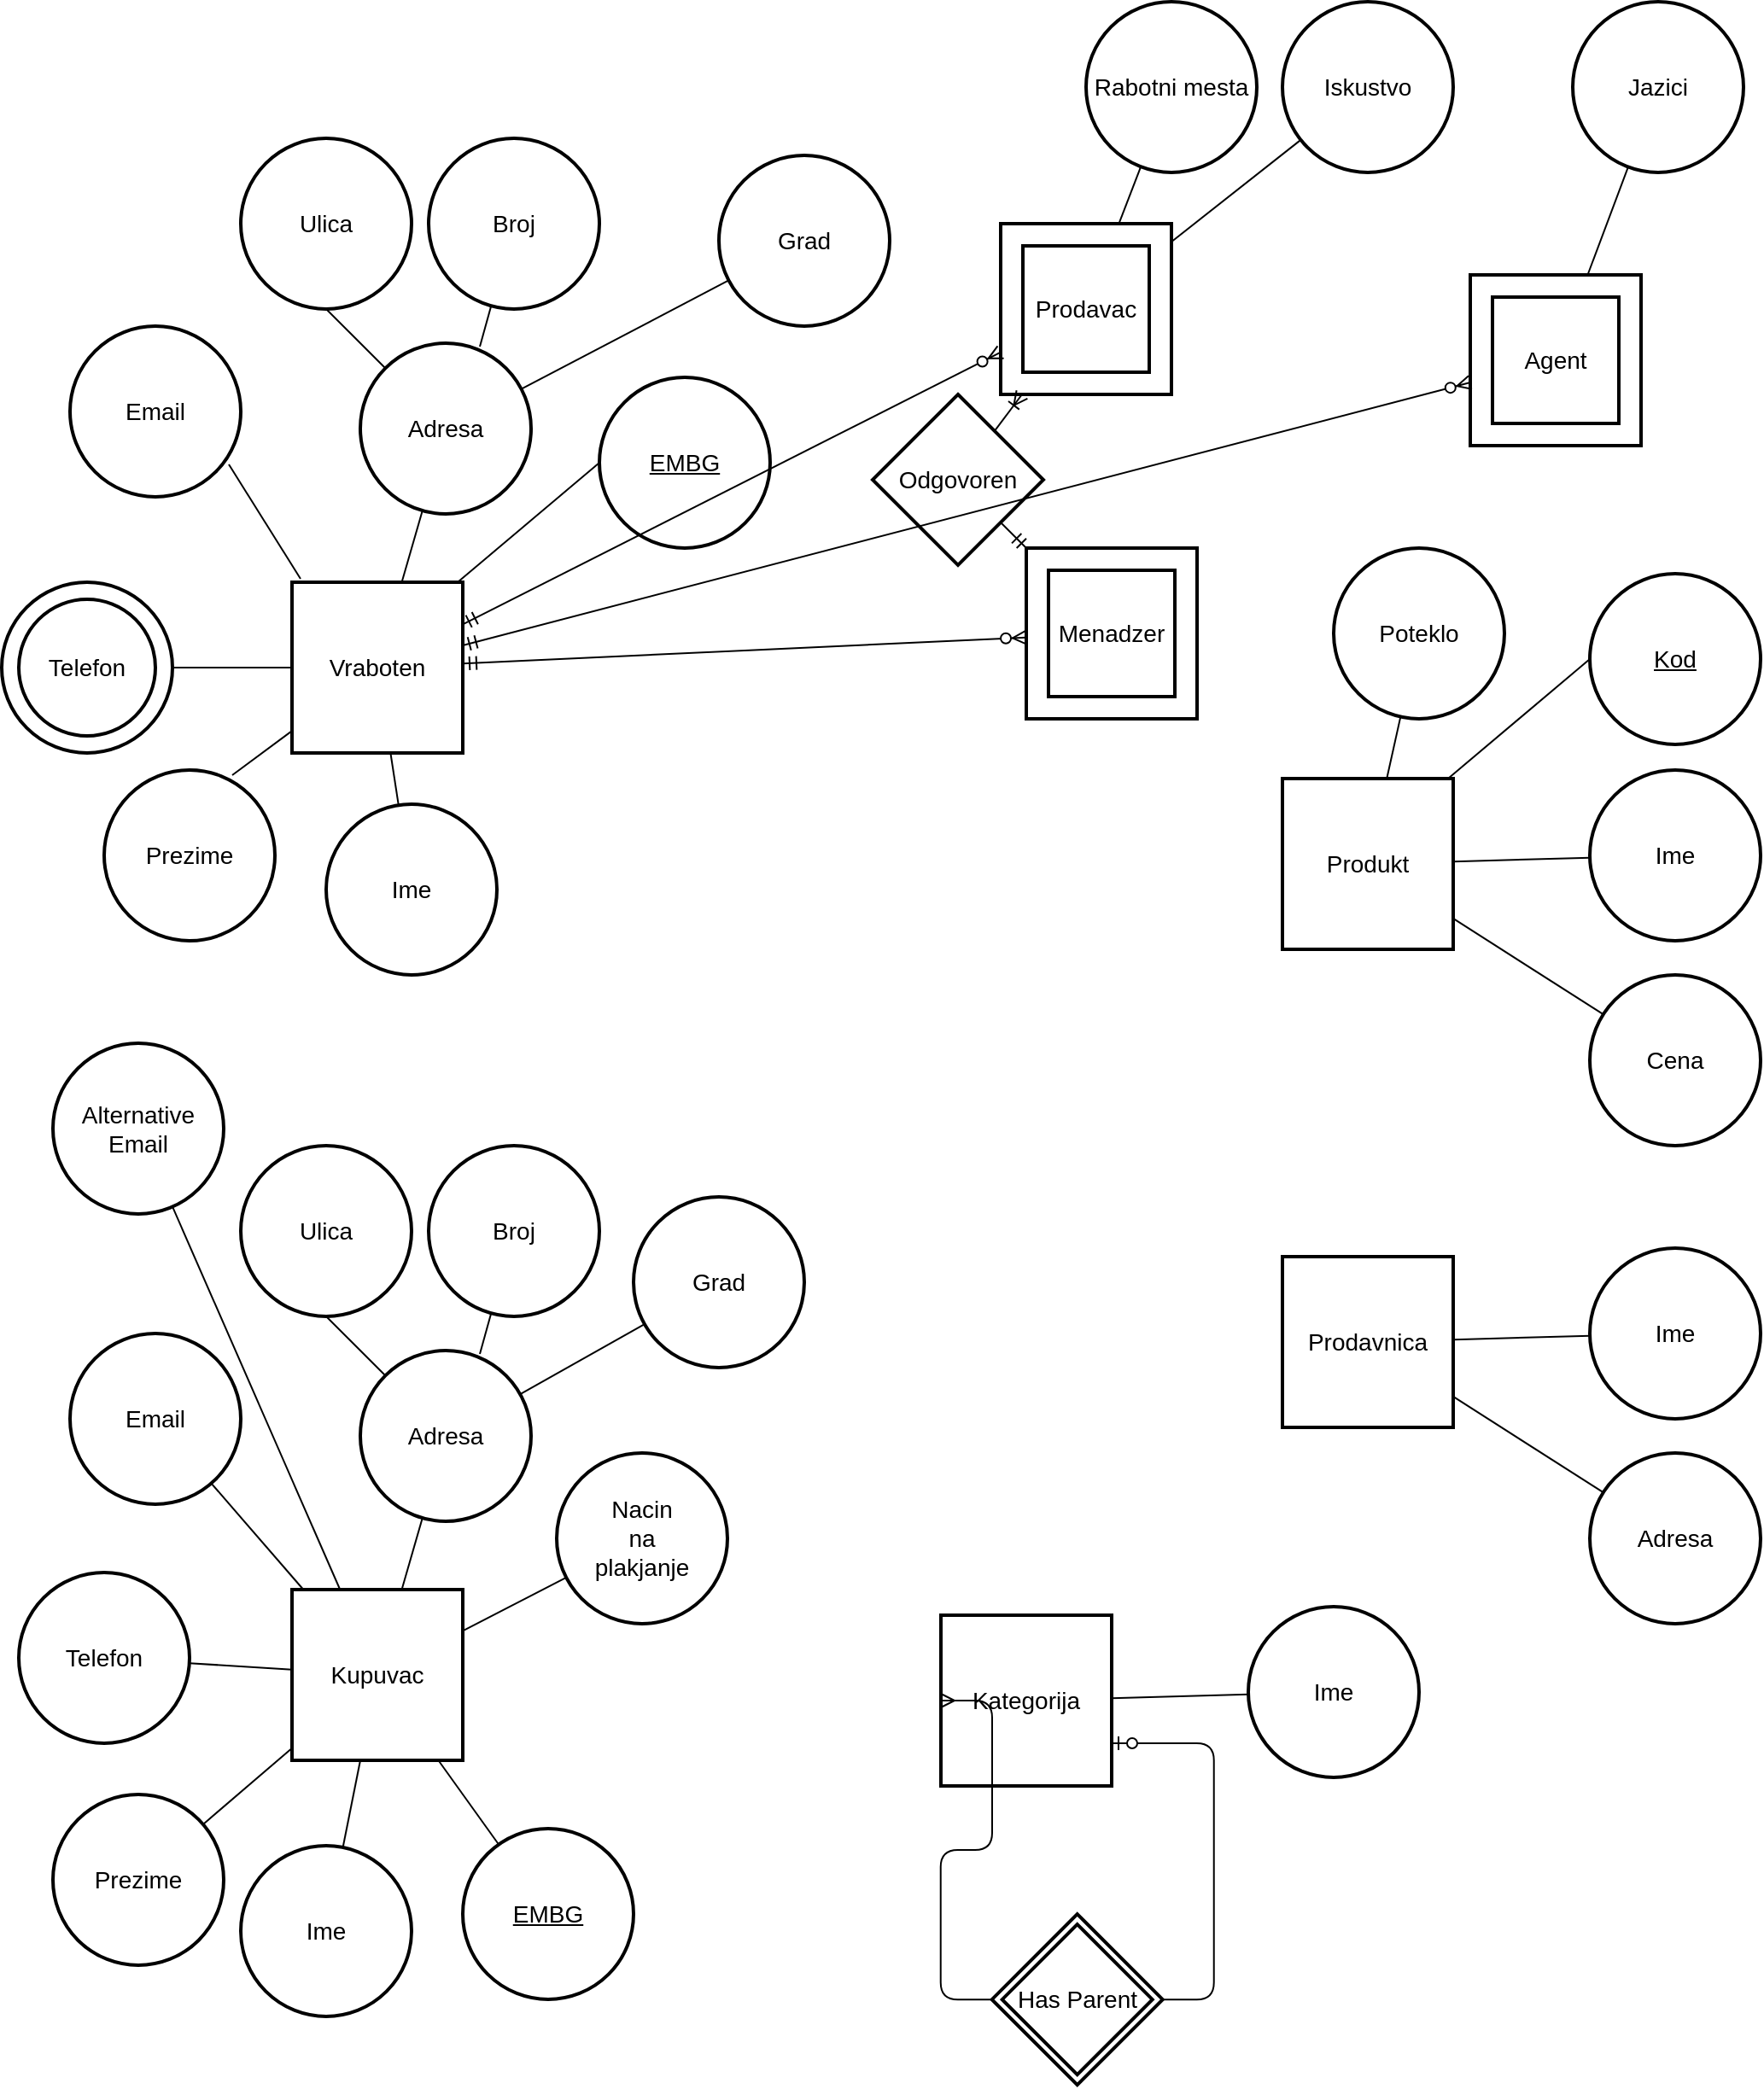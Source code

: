 <mxfile version="12.2.0" type="github" pages="1">
  <diagram id="0FhvJ4OS0k5Z7UG15rpF" name="Page-1">
    <mxGraphModel dx="2059" dy="1764" grid="1" gridSize="10" guides="1" tooltips="1" connect="1" arrows="1" fold="1" page="1" pageScale="1" pageWidth="850" pageHeight="1100" math="0" shadow="0">
      <root>
        <mxCell id="0"/>
        <mxCell id="1" parent="0"/>
        <mxCell id="MRnNkrN-hJjxFnHQ5Um4-1" value="&lt;div&gt;Vraboten&lt;/div&gt;" style="strokeWidth=2;whiteSpace=wrap;html=1;align=center;fontSize=14;" vertex="1" parent="1">
          <mxGeometry x="170" y="260" width="100" height="100" as="geometry"/>
        </mxCell>
        <mxCell id="MRnNkrN-hJjxFnHQ5Um4-2" value="&lt;div&gt;Ime&lt;/div&gt;" style="ellipse;shape=ellipse;margin=10;strokeWidth=2;fontSize=14;whiteSpace=wrap;html=1;align=center;gradientColor=#ffffff;" vertex="1" parent="1">
          <mxGeometry x="190" y="390" width="100" height="100" as="geometry"/>
        </mxCell>
        <mxCell id="MRnNkrN-hJjxFnHQ5Um4-5" value="&lt;div&gt;Prezime&lt;/div&gt;" style="ellipse;shape=ellipse;margin=10;strokeWidth=2;fontSize=14;whiteSpace=wrap;html=1;align=center;gradientColor=#ffffff;" vertex="1" parent="1">
          <mxGeometry x="60" y="370" width="100" height="100" as="geometry"/>
        </mxCell>
        <mxCell id="MRnNkrN-hJjxFnHQ5Um4-6" value="&lt;div&gt;&lt;u&gt;EMBG&lt;/u&gt;&lt;/div&gt;" style="ellipse;shape=ellipse;margin=10;strokeWidth=2;fontSize=14;whiteSpace=wrap;html=1;align=center;gradientColor=#ffffff;" vertex="1" parent="1">
          <mxGeometry x="350" y="140" width="100" height="100" as="geometry"/>
        </mxCell>
        <mxCell id="MRnNkrN-hJjxFnHQ5Um4-7" value="&lt;div&gt;Adresa&lt;/div&gt;" style="ellipse;shape=ellipse;margin=10;strokeWidth=2;fontSize=14;whiteSpace=wrap;html=1;align=center;gradientColor=#ffffff;" vertex="1" parent="1">
          <mxGeometry x="210" y="120" width="100" height="100" as="geometry"/>
        </mxCell>
        <mxCell id="MRnNkrN-hJjxFnHQ5Um4-8" value="&lt;div&gt;Ulica&lt;/div&gt;" style="ellipse;shape=ellipse;margin=10;strokeWidth=2;fontSize=14;whiteSpace=wrap;html=1;align=center;gradientColor=#ffffff;" vertex="1" parent="1">
          <mxGeometry x="140" width="100" height="100" as="geometry"/>
        </mxCell>
        <mxCell id="MRnNkrN-hJjxFnHQ5Um4-9" value="&lt;div&gt;Broj&lt;/div&gt;" style="ellipse;shape=ellipse;margin=10;strokeWidth=2;fontSize=14;whiteSpace=wrap;html=1;align=center;gradientColor=#ffffff;" vertex="1" parent="1">
          <mxGeometry x="250" width="100" height="100" as="geometry"/>
        </mxCell>
        <mxCell id="MRnNkrN-hJjxFnHQ5Um4-10" value="&lt;div&gt;Grad&lt;/div&gt;" style="ellipse;shape=ellipse;margin=10;strokeWidth=2;fontSize=14;whiteSpace=wrap;html=1;align=center;gradientColor=#ffffff;" vertex="1" parent="1">
          <mxGeometry x="420" y="10" width="100" height="100" as="geometry"/>
        </mxCell>
        <mxCell id="MRnNkrN-hJjxFnHQ5Um4-12" value="&lt;div&gt;Email&lt;/div&gt;" style="ellipse;shape=ellipse;margin=10;strokeWidth=2;fontSize=14;whiteSpace=wrap;html=1;align=center;gradientColor=#ffffff;" vertex="1" parent="1">
          <mxGeometry x="40" y="110" width="100" height="100" as="geometry"/>
        </mxCell>
        <mxCell id="MRnNkrN-hJjxFnHQ5Um4-13" value="Telefon" style="ellipse;shape=doubleEllipse;margin=10;strokeWidth=2;fontSize=14;whiteSpace=wrap;html=1;align=center;gradientColor=#ffffff;" vertex="1" parent="1">
          <mxGeometry y="260" width="100" height="100" as="geometry"/>
        </mxCell>
        <mxCell id="MRnNkrN-hJjxFnHQ5Um4-15" value="" style="fontSize=12;html=1;endArrow=none;endFill=0;" edge="1" parent="1" source="MRnNkrN-hJjxFnHQ5Um4-7" target="MRnNkrN-hJjxFnHQ5Um4-10">
          <mxGeometry width="100" height="100" relative="1" as="geometry">
            <mxPoint x="-430" y="730" as="sourcePoint"/>
            <mxPoint x="-330" y="630" as="targetPoint"/>
          </mxGeometry>
        </mxCell>
        <mxCell id="MRnNkrN-hJjxFnHQ5Um4-17" value="" style="fontSize=12;html=1;endArrow=none;endFill=0;exitX=0.7;exitY=0.02;exitDx=0;exitDy=0;exitPerimeter=0;" edge="1" parent="1" source="MRnNkrN-hJjxFnHQ5Um4-7" target="MRnNkrN-hJjxFnHQ5Um4-9">
          <mxGeometry width="100" height="100" relative="1" as="geometry">
            <mxPoint x="248" y="150" as="sourcePoint"/>
            <mxPoint x="370" y="90" as="targetPoint"/>
          </mxGeometry>
        </mxCell>
        <mxCell id="MRnNkrN-hJjxFnHQ5Um4-18" value="" style="fontSize=12;html=1;endArrow=none;endFill=0;entryX=0.5;entryY=1;entryDx=0;entryDy=0;" edge="1" parent="1" source="MRnNkrN-hJjxFnHQ5Um4-7" target="MRnNkrN-hJjxFnHQ5Um4-8">
          <mxGeometry width="100" height="100" relative="1" as="geometry">
            <mxPoint x="190" y="140" as="sourcePoint"/>
            <mxPoint x="380" y="100" as="targetPoint"/>
          </mxGeometry>
        </mxCell>
        <mxCell id="MRnNkrN-hJjxFnHQ5Um4-20" value="" style="fontSize=12;html=1;endArrow=none;endFill=0;entryX=0.93;entryY=0.81;entryDx=0;entryDy=0;entryPerimeter=0;exitX=0.05;exitY=-0.02;exitDx=0;exitDy=0;exitPerimeter=0;" edge="1" parent="1" source="MRnNkrN-hJjxFnHQ5Um4-1" target="MRnNkrN-hJjxFnHQ5Um4-12">
          <mxGeometry width="100" height="100" relative="1" as="geometry">
            <mxPoint x="234.645" y="144.645" as="sourcePoint"/>
            <mxPoint x="200" y="110" as="targetPoint"/>
          </mxGeometry>
        </mxCell>
        <mxCell id="MRnNkrN-hJjxFnHQ5Um4-21" value="" style="fontSize=12;html=1;endArrow=none;endFill=0;" edge="1" parent="1" source="MRnNkrN-hJjxFnHQ5Um4-7" target="MRnNkrN-hJjxFnHQ5Um4-1">
          <mxGeometry width="100" height="100" relative="1" as="geometry">
            <mxPoint x="244.645" y="154.645" as="sourcePoint"/>
            <mxPoint x="252" y="250" as="targetPoint"/>
          </mxGeometry>
        </mxCell>
        <mxCell id="MRnNkrN-hJjxFnHQ5Um4-22" value="" style="fontSize=12;html=1;endArrow=none;endFill=0;entryX=0.97;entryY=0;entryDx=0;entryDy=0;exitX=0;exitY=0.5;exitDx=0;exitDy=0;entryPerimeter=0;" edge="1" parent="1" source="MRnNkrN-hJjxFnHQ5Um4-6" target="MRnNkrN-hJjxFnHQ5Um4-1">
          <mxGeometry width="100" height="100" relative="1" as="geometry">
            <mxPoint x="254.645" y="164.645" as="sourcePoint"/>
            <mxPoint x="220" y="130" as="targetPoint"/>
          </mxGeometry>
        </mxCell>
        <mxCell id="MRnNkrN-hJjxFnHQ5Um4-23" value="" style="fontSize=12;html=1;endArrow=none;endFill=0;entryX=0.75;entryY=0.03;entryDx=0;entryDy=0;entryPerimeter=0;" edge="1" parent="1" source="MRnNkrN-hJjxFnHQ5Um4-1" target="MRnNkrN-hJjxFnHQ5Um4-5">
          <mxGeometry width="100" height="100" relative="1" as="geometry">
            <mxPoint x="264.645" y="174.645" as="sourcePoint"/>
            <mxPoint x="230" y="140" as="targetPoint"/>
          </mxGeometry>
        </mxCell>
        <mxCell id="MRnNkrN-hJjxFnHQ5Um4-24" value="" style="fontSize=12;html=1;endArrow=none;endFill=0;" edge="1" parent="1" source="MRnNkrN-hJjxFnHQ5Um4-1" target="MRnNkrN-hJjxFnHQ5Um4-13">
          <mxGeometry width="100" height="100" relative="1" as="geometry">
            <mxPoint x="274.645" y="184.645" as="sourcePoint"/>
            <mxPoint x="240" y="150" as="targetPoint"/>
          </mxGeometry>
        </mxCell>
        <mxCell id="MRnNkrN-hJjxFnHQ5Um4-25" value="" style="fontSize=12;html=1;endArrow=none;endFill=0;" edge="1" parent="1" source="MRnNkrN-hJjxFnHQ5Um4-1" target="MRnNkrN-hJjxFnHQ5Um4-2">
          <mxGeometry width="100" height="100" relative="1" as="geometry">
            <mxPoint x="284.645" y="194.645" as="sourcePoint"/>
            <mxPoint x="250" y="160" as="targetPoint"/>
          </mxGeometry>
        </mxCell>
        <mxCell id="MRnNkrN-hJjxFnHQ5Um4-26" value="&lt;div&gt;Produkt&lt;/div&gt;" style="strokeWidth=2;whiteSpace=wrap;html=1;align=center;fontSize=14;" vertex="1" parent="1">
          <mxGeometry x="750" y="375" width="100" height="100" as="geometry"/>
        </mxCell>
        <mxCell id="MRnNkrN-hJjxFnHQ5Um4-27" value="&lt;div&gt;Ime&lt;/div&gt;" style="ellipse;shape=ellipse;margin=10;strokeWidth=2;fontSize=14;whiteSpace=wrap;html=1;align=center;gradientColor=#ffffff;" vertex="1" parent="1">
          <mxGeometry x="930" y="370" width="100" height="100" as="geometry"/>
        </mxCell>
        <mxCell id="MRnNkrN-hJjxFnHQ5Um4-28" value="&lt;div&gt;Cena&lt;/div&gt;" style="ellipse;shape=ellipse;margin=10;strokeWidth=2;fontSize=14;whiteSpace=wrap;html=1;align=center;gradientColor=#ffffff;" vertex="1" parent="1">
          <mxGeometry x="930" y="490" width="100" height="100" as="geometry"/>
        </mxCell>
        <mxCell id="MRnNkrN-hJjxFnHQ5Um4-29" value="&lt;div&gt;&lt;u&gt;Kod&lt;/u&gt;&lt;/div&gt;" style="ellipse;shape=ellipse;margin=10;strokeWidth=2;fontSize=14;whiteSpace=wrap;html=1;align=center;gradientColor=#ffffff;" vertex="1" parent="1">
          <mxGeometry x="930" y="255" width="100" height="100" as="geometry"/>
        </mxCell>
        <mxCell id="MRnNkrN-hJjxFnHQ5Um4-34" value="Poteklo" style="ellipse;shape=ellipse;margin=10;strokeWidth=2;fontSize=14;whiteSpace=wrap;html=1;align=center;gradientColor=#ffffff;" vertex="1" parent="1">
          <mxGeometry x="780" y="240" width="100" height="100" as="geometry"/>
        </mxCell>
        <mxCell id="MRnNkrN-hJjxFnHQ5Um4-39" value="" style="fontSize=12;html=1;endArrow=none;endFill=0;" edge="1" parent="1" source="MRnNkrN-hJjxFnHQ5Um4-26" target="MRnNkrN-hJjxFnHQ5Um4-34">
          <mxGeometry width="100" height="100" relative="1" as="geometry">
            <mxPoint x="814.645" y="259.645" as="sourcePoint"/>
            <mxPoint x="780" y="225" as="targetPoint"/>
          </mxGeometry>
        </mxCell>
        <mxCell id="MRnNkrN-hJjxFnHQ5Um4-41" value="" style="fontSize=12;html=1;endArrow=none;endFill=0;entryX=0.97;entryY=0;entryDx=0;entryDy=0;exitX=0;exitY=0.5;exitDx=0;exitDy=0;entryPerimeter=0;" edge="1" parent="1" source="MRnNkrN-hJjxFnHQ5Um4-29" target="MRnNkrN-hJjxFnHQ5Um4-26">
          <mxGeometry width="100" height="100" relative="1" as="geometry">
            <mxPoint x="834.645" y="279.645" as="sourcePoint"/>
            <mxPoint x="800" y="245" as="targetPoint"/>
          </mxGeometry>
        </mxCell>
        <mxCell id="MRnNkrN-hJjxFnHQ5Um4-42" value="" style="fontSize=12;html=1;endArrow=none;endFill=0;" edge="1" parent="1" source="MRnNkrN-hJjxFnHQ5Um4-26" target="MRnNkrN-hJjxFnHQ5Um4-28">
          <mxGeometry width="100" height="100" relative="1" as="geometry">
            <mxPoint x="844.645" y="289.645" as="sourcePoint"/>
            <mxPoint x="810" y="255" as="targetPoint"/>
          </mxGeometry>
        </mxCell>
        <mxCell id="MRnNkrN-hJjxFnHQ5Um4-44" value="" style="fontSize=12;html=1;endArrow=none;endFill=0;" edge="1" parent="1" source="MRnNkrN-hJjxFnHQ5Um4-26" target="MRnNkrN-hJjxFnHQ5Um4-27">
          <mxGeometry width="100" height="100" relative="1" as="geometry">
            <mxPoint x="864.645" y="309.645" as="sourcePoint"/>
            <mxPoint x="830" y="275" as="targetPoint"/>
          </mxGeometry>
        </mxCell>
        <mxCell id="MRnNkrN-hJjxFnHQ5Um4-45" value="Prodavnica" style="strokeWidth=2;whiteSpace=wrap;html=1;align=center;fontSize=14;" vertex="1" parent="1">
          <mxGeometry x="750" y="655" width="100" height="100" as="geometry"/>
        </mxCell>
        <mxCell id="MRnNkrN-hJjxFnHQ5Um4-46" value="&lt;div&gt;Ime&lt;/div&gt;" style="ellipse;shape=ellipse;margin=10;strokeWidth=2;fontSize=14;whiteSpace=wrap;html=1;align=center;gradientColor=#ffffff;" vertex="1" parent="1">
          <mxGeometry x="930" y="650" width="100" height="100" as="geometry"/>
        </mxCell>
        <mxCell id="MRnNkrN-hJjxFnHQ5Um4-47" value="Adresa" style="ellipse;shape=ellipse;margin=10;strokeWidth=2;fontSize=14;whiteSpace=wrap;html=1;align=center;gradientColor=#ffffff;" vertex="1" parent="1">
          <mxGeometry x="930" y="770" width="100" height="100" as="geometry"/>
        </mxCell>
        <mxCell id="MRnNkrN-hJjxFnHQ5Um4-52" value="" style="fontSize=12;html=1;endArrow=none;endFill=0;" edge="1" parent="1" source="MRnNkrN-hJjxFnHQ5Um4-45" target="MRnNkrN-hJjxFnHQ5Um4-47">
          <mxGeometry width="100" height="100" relative="1" as="geometry">
            <mxPoint x="844.645" y="569.645" as="sourcePoint"/>
            <mxPoint x="810" y="535" as="targetPoint"/>
          </mxGeometry>
        </mxCell>
        <mxCell id="MRnNkrN-hJjxFnHQ5Um4-53" value="" style="fontSize=12;html=1;endArrow=none;endFill=0;" edge="1" parent="1" source="MRnNkrN-hJjxFnHQ5Um4-45" target="MRnNkrN-hJjxFnHQ5Um4-46">
          <mxGeometry width="100" height="100" relative="1" as="geometry">
            <mxPoint x="864.645" y="589.645" as="sourcePoint"/>
            <mxPoint x="830" y="555" as="targetPoint"/>
          </mxGeometry>
        </mxCell>
        <mxCell id="MRnNkrN-hJjxFnHQ5Um4-63" value="Kupuvac" style="strokeWidth=2;whiteSpace=wrap;html=1;align=center;fontSize=14;" vertex="1" parent="1">
          <mxGeometry x="170" y="850" width="100" height="100" as="geometry"/>
        </mxCell>
        <mxCell id="MRnNkrN-hJjxFnHQ5Um4-64" value="&lt;div&gt;Ime&lt;/div&gt;" style="ellipse;shape=ellipse;margin=10;strokeWidth=2;fontSize=14;whiteSpace=wrap;html=1;align=center;gradientColor=#ffffff;" vertex="1" parent="1">
          <mxGeometry x="140" y="1000" width="100" height="100" as="geometry"/>
        </mxCell>
        <mxCell id="MRnNkrN-hJjxFnHQ5Um4-65" value="&lt;div&gt;Prezime&lt;/div&gt;" style="ellipse;shape=ellipse;margin=10;strokeWidth=2;fontSize=14;whiteSpace=wrap;html=1;align=center;gradientColor=#ffffff;" vertex="1" parent="1">
          <mxGeometry x="30" y="970" width="100" height="100" as="geometry"/>
        </mxCell>
        <mxCell id="MRnNkrN-hJjxFnHQ5Um4-66" value="&lt;div&gt;&lt;u&gt;EMBG&lt;/u&gt;&lt;/div&gt;" style="ellipse;shape=ellipse;margin=10;strokeWidth=2;fontSize=14;whiteSpace=wrap;html=1;align=center;gradientColor=#ffffff;" vertex="1" parent="1">
          <mxGeometry x="270" y="990" width="100" height="100" as="geometry"/>
        </mxCell>
        <mxCell id="MRnNkrN-hJjxFnHQ5Um4-67" value="&lt;div&gt;Adresa&lt;/div&gt;" style="ellipse;shape=ellipse;margin=10;strokeWidth=2;fontSize=14;whiteSpace=wrap;html=1;align=center;gradientColor=#ffffff;" vertex="1" parent="1">
          <mxGeometry x="210" y="710" width="100" height="100" as="geometry"/>
        </mxCell>
        <mxCell id="MRnNkrN-hJjxFnHQ5Um4-68" value="&lt;div&gt;Ulica&lt;/div&gt;" style="ellipse;shape=ellipse;margin=10;strokeWidth=2;fontSize=14;whiteSpace=wrap;html=1;align=center;gradientColor=#ffffff;" vertex="1" parent="1">
          <mxGeometry x="140" y="590" width="100" height="100" as="geometry"/>
        </mxCell>
        <mxCell id="MRnNkrN-hJjxFnHQ5Um4-69" value="&lt;div&gt;Broj&lt;/div&gt;" style="ellipse;shape=ellipse;margin=10;strokeWidth=2;fontSize=14;whiteSpace=wrap;html=1;align=center;gradientColor=#ffffff;" vertex="1" parent="1">
          <mxGeometry x="250" y="590" width="100" height="100" as="geometry"/>
        </mxCell>
        <mxCell id="MRnNkrN-hJjxFnHQ5Um4-70" value="&lt;div&gt;Grad&lt;/div&gt;" style="ellipse;shape=ellipse;margin=10;strokeWidth=2;fontSize=14;whiteSpace=wrap;html=1;align=center;gradientColor=#ffffff;" vertex="1" parent="1">
          <mxGeometry x="370" y="620" width="100" height="100" as="geometry"/>
        </mxCell>
        <mxCell id="MRnNkrN-hJjxFnHQ5Um4-71" value="&lt;div&gt;Email&lt;/div&gt;" style="ellipse;shape=ellipse;margin=10;strokeWidth=2;fontSize=14;whiteSpace=wrap;html=1;align=center;gradientColor=#ffffff;" vertex="1" parent="1">
          <mxGeometry x="40" y="700" width="100" height="100" as="geometry"/>
        </mxCell>
        <mxCell id="MRnNkrN-hJjxFnHQ5Um4-73" value="" style="fontSize=12;html=1;endArrow=none;endFill=0;" edge="1" parent="1" source="MRnNkrN-hJjxFnHQ5Um4-67" target="MRnNkrN-hJjxFnHQ5Um4-70">
          <mxGeometry width="100" height="100" relative="1" as="geometry">
            <mxPoint x="-430" y="1320" as="sourcePoint"/>
            <mxPoint x="-330" y="1220" as="targetPoint"/>
          </mxGeometry>
        </mxCell>
        <mxCell id="MRnNkrN-hJjxFnHQ5Um4-74" value="" style="fontSize=12;html=1;endArrow=none;endFill=0;exitX=0.7;exitY=0.02;exitDx=0;exitDy=0;exitPerimeter=0;" edge="1" parent="1" source="MRnNkrN-hJjxFnHQ5Um4-67" target="MRnNkrN-hJjxFnHQ5Um4-69">
          <mxGeometry width="100" height="100" relative="1" as="geometry">
            <mxPoint x="248" y="740" as="sourcePoint"/>
            <mxPoint x="370" y="680" as="targetPoint"/>
          </mxGeometry>
        </mxCell>
        <mxCell id="MRnNkrN-hJjxFnHQ5Um4-75" value="" style="fontSize=12;html=1;endArrow=none;endFill=0;entryX=0.5;entryY=1;entryDx=0;entryDy=0;" edge="1" parent="1" source="MRnNkrN-hJjxFnHQ5Um4-67" target="MRnNkrN-hJjxFnHQ5Um4-68">
          <mxGeometry width="100" height="100" relative="1" as="geometry">
            <mxPoint x="190" y="730" as="sourcePoint"/>
            <mxPoint x="380" y="690" as="targetPoint"/>
          </mxGeometry>
        </mxCell>
        <mxCell id="MRnNkrN-hJjxFnHQ5Um4-76" value="" style="fontSize=12;html=1;endArrow=none;endFill=0;" edge="1" parent="1" source="MRnNkrN-hJjxFnHQ5Um4-63" target="MRnNkrN-hJjxFnHQ5Um4-71">
          <mxGeometry width="100" height="100" relative="1" as="geometry">
            <mxPoint x="234.645" y="734.645" as="sourcePoint"/>
            <mxPoint x="200" y="700" as="targetPoint"/>
          </mxGeometry>
        </mxCell>
        <mxCell id="MRnNkrN-hJjxFnHQ5Um4-77" value="" style="fontSize=12;html=1;endArrow=none;endFill=0;" edge="1" parent="1" source="MRnNkrN-hJjxFnHQ5Um4-67" target="MRnNkrN-hJjxFnHQ5Um4-63">
          <mxGeometry width="100" height="100" relative="1" as="geometry">
            <mxPoint x="244.645" y="744.645" as="sourcePoint"/>
            <mxPoint x="252" y="840" as="targetPoint"/>
          </mxGeometry>
        </mxCell>
        <mxCell id="MRnNkrN-hJjxFnHQ5Um4-78" value="" style="fontSize=12;html=1;endArrow=none;endFill=0;" edge="1" parent="1" source="MRnNkrN-hJjxFnHQ5Um4-66" target="MRnNkrN-hJjxFnHQ5Um4-63">
          <mxGeometry width="100" height="100" relative="1" as="geometry">
            <mxPoint x="254.645" y="754.645" as="sourcePoint"/>
            <mxPoint x="220" y="720" as="targetPoint"/>
          </mxGeometry>
        </mxCell>
        <mxCell id="MRnNkrN-hJjxFnHQ5Um4-79" value="" style="fontSize=12;html=1;endArrow=none;endFill=0;" edge="1" parent="1" source="MRnNkrN-hJjxFnHQ5Um4-63" target="MRnNkrN-hJjxFnHQ5Um4-65">
          <mxGeometry width="100" height="100" relative="1" as="geometry">
            <mxPoint x="264.645" y="764.645" as="sourcePoint"/>
            <mxPoint x="230" y="730" as="targetPoint"/>
          </mxGeometry>
        </mxCell>
        <mxCell id="MRnNkrN-hJjxFnHQ5Um4-80" value="" style="fontSize=12;html=1;endArrow=none;endFill=0;" edge="1" parent="1" source="MRnNkrN-hJjxFnHQ5Um4-63" target="MRnNkrN-hJjxFnHQ5Um4-82">
          <mxGeometry width="100" height="100" relative="1" as="geometry">
            <mxPoint x="274.645" y="774.645" as="sourcePoint"/>
            <mxPoint x="100" y="900" as="targetPoint"/>
          </mxGeometry>
        </mxCell>
        <mxCell id="MRnNkrN-hJjxFnHQ5Um4-81" value="" style="fontSize=12;html=1;endArrow=none;endFill=0;" edge="1" parent="1" source="MRnNkrN-hJjxFnHQ5Um4-63" target="MRnNkrN-hJjxFnHQ5Um4-64">
          <mxGeometry width="100" height="100" relative="1" as="geometry">
            <mxPoint x="284.645" y="784.645" as="sourcePoint"/>
            <mxPoint x="250" y="750" as="targetPoint"/>
          </mxGeometry>
        </mxCell>
        <mxCell id="MRnNkrN-hJjxFnHQ5Um4-82" value="&lt;div&gt;Telefon&lt;/div&gt;" style="ellipse;shape=ellipse;margin=10;strokeWidth=2;fontSize=14;whiteSpace=wrap;html=1;align=center;gradientColor=#ffffff;" vertex="1" parent="1">
          <mxGeometry x="10" y="840" width="100" height="100" as="geometry"/>
        </mxCell>
        <mxCell id="MRnNkrN-hJjxFnHQ5Um4-83" value="&lt;div&gt;Nacin&lt;/div&gt;&lt;div&gt;na&lt;/div&gt;&lt;div&gt;plakjanje&lt;br&gt;&lt;/div&gt;" style="ellipse;shape=ellipse;margin=10;strokeWidth=2;fontSize=14;whiteSpace=wrap;html=1;align=center;gradientColor=#ffffff;" vertex="1" parent="1">
          <mxGeometry x="325" y="770" width="100" height="100" as="geometry"/>
        </mxCell>
        <mxCell id="MRnNkrN-hJjxFnHQ5Um4-84" value="" style="fontSize=12;html=1;endArrow=none;endFill=0;" edge="1" parent="1" target="MRnNkrN-hJjxFnHQ5Um4-83" source="MRnNkrN-hJjxFnHQ5Um4-63">
          <mxGeometry width="100" height="100" relative="1" as="geometry">
            <mxPoint x="506.667" y="915" as="sourcePoint"/>
            <mxPoint x="530" y="765" as="targetPoint"/>
          </mxGeometry>
        </mxCell>
        <mxCell id="MRnNkrN-hJjxFnHQ5Um4-85" value="&lt;div&gt;Alternative&lt;/div&gt;&lt;div&gt;Email&lt;/div&gt;" style="ellipse;shape=ellipse;margin=10;strokeWidth=2;fontSize=14;whiteSpace=wrap;html=1;align=center;gradientColor=#ffffff;" vertex="1" parent="1">
          <mxGeometry x="30" y="530" width="100" height="100" as="geometry"/>
        </mxCell>
        <mxCell id="MRnNkrN-hJjxFnHQ5Um4-86" value="" style="fontSize=12;html=1;endArrow=none;endFill=0;" edge="1" parent="1" target="MRnNkrN-hJjxFnHQ5Um4-85" source="MRnNkrN-hJjxFnHQ5Um4-63">
          <mxGeometry width="100" height="100" relative="1" as="geometry">
            <mxPoint x="160.167" y="725" as="sourcePoint"/>
            <mxPoint x="183.5" y="575" as="targetPoint"/>
          </mxGeometry>
        </mxCell>
        <mxCell id="MRnNkrN-hJjxFnHQ5Um4-87" value="Kategorija" style="strokeWidth=2;whiteSpace=wrap;html=1;align=center;fontSize=14;" vertex="1" parent="1">
          <mxGeometry x="550" y="865" width="100" height="100" as="geometry"/>
        </mxCell>
        <mxCell id="MRnNkrN-hJjxFnHQ5Um4-88" value="&lt;div&gt;Ime&lt;/div&gt;" style="ellipse;shape=ellipse;margin=10;strokeWidth=2;fontSize=14;whiteSpace=wrap;html=1;align=center;gradientColor=#ffffff;" vertex="1" parent="1">
          <mxGeometry x="730" y="860" width="100" height="100" as="geometry"/>
        </mxCell>
        <mxCell id="MRnNkrN-hJjxFnHQ5Um4-91" value="" style="fontSize=12;html=1;endArrow=none;endFill=0;" edge="1" parent="1" source="MRnNkrN-hJjxFnHQ5Um4-87" target="MRnNkrN-hJjxFnHQ5Um4-88">
          <mxGeometry width="100" height="100" relative="1" as="geometry">
            <mxPoint x="664.645" y="799.645" as="sourcePoint"/>
            <mxPoint x="630" y="765" as="targetPoint"/>
          </mxGeometry>
        </mxCell>
        <mxCell id="MRnNkrN-hJjxFnHQ5Um4-93" value="Has Parent" style="shape=rhombus;double=1;strokeWidth=2;fontSize=17;perimeter=rhombusPerimeter;whiteSpace=wrap;html=1;align=center;fontSize=14;gradientColor=#ffffff;" vertex="1" parent="1">
          <mxGeometry x="579.865" y="1040.081" width="100" height="100" as="geometry"/>
        </mxCell>
        <mxCell id="MRnNkrN-hJjxFnHQ5Um4-95" value="" style="edgeStyle=entityRelationEdgeStyle;fontSize=12;html=1;endArrow=ERzeroToOne;endFill=1;entryX=1;entryY=0.75;entryDx=0;entryDy=0;" edge="1" parent="1" source="MRnNkrN-hJjxFnHQ5Um4-93" target="MRnNkrN-hJjxFnHQ5Um4-87">
          <mxGeometry width="100" height="100" relative="1" as="geometry">
            <mxPoint x="750" y="1090" as="sourcePoint"/>
            <mxPoint x="652" y="969" as="targetPoint"/>
          </mxGeometry>
        </mxCell>
        <mxCell id="MRnNkrN-hJjxFnHQ5Um4-96" value="" style="edgeStyle=entityRelationEdgeStyle;fontSize=12;html=1;endArrow=ERmany;exitX=0;exitY=0.5;exitDx=0;exitDy=0;entryX=0;entryY=0.5;entryDx=0;entryDy=0;" edge="1" parent="1" source="MRnNkrN-hJjxFnHQ5Um4-93" target="MRnNkrN-hJjxFnHQ5Um4-87">
          <mxGeometry width="100" height="100" relative="1" as="geometry">
            <mxPoint y="1240" as="sourcePoint"/>
            <mxPoint x="100" y="1140" as="targetPoint"/>
          </mxGeometry>
        </mxCell>
        <mxCell id="MRnNkrN-hJjxFnHQ5Um4-97" value="Prodavac" style="shape=ext;strokeWidth=2;margin=10;double=1;whiteSpace=wrap;html=1;align=center;fontSize=14;gradientColor=#ffffff;" vertex="1" parent="1">
          <mxGeometry x="585" y="50" width="100" height="100" as="geometry"/>
        </mxCell>
        <mxCell id="MRnNkrN-hJjxFnHQ5Um4-98" value="Rabotni mesta" style="ellipse;shape=ellipse;margin=10;strokeWidth=2;fontSize=14;whiteSpace=wrap;html=1;align=center;gradientColor=#ffffff;" vertex="1" parent="1">
          <mxGeometry x="635" y="-80" width="100" height="100" as="geometry"/>
        </mxCell>
        <mxCell id="MRnNkrN-hJjxFnHQ5Um4-99" value="Iskustvo" style="ellipse;shape=ellipse;margin=10;strokeWidth=2;fontSize=14;whiteSpace=wrap;html=1;align=center;gradientColor=#ffffff;" vertex="1" parent="1">
          <mxGeometry x="750" y="-80" width="100" height="100" as="geometry"/>
        </mxCell>
        <mxCell id="MRnNkrN-hJjxFnHQ5Um4-100" value="" style="fontSize=12;html=1;endArrow=none;endFill=0;" edge="1" parent="1" target="MRnNkrN-hJjxFnHQ5Um4-99" source="MRnNkrN-hJjxFnHQ5Um4-97">
          <mxGeometry width="100" height="100" relative="1" as="geometry">
            <mxPoint x="615" y="177.059" as="sourcePoint"/>
            <mxPoint x="675" y="-30" as="targetPoint"/>
          </mxGeometry>
        </mxCell>
        <mxCell id="MRnNkrN-hJjxFnHQ5Um4-101" value="" style="fontSize=12;html=1;endArrow=none;endFill=0;" edge="1" parent="1" target="MRnNkrN-hJjxFnHQ5Um4-98" source="MRnNkrN-hJjxFnHQ5Um4-97">
          <mxGeometry width="100" height="100" relative="1" as="geometry">
            <mxPoint x="672.692" y="190" as="sourcePoint"/>
            <mxPoint x="695" y="-10" as="targetPoint"/>
          </mxGeometry>
        </mxCell>
        <mxCell id="MRnNkrN-hJjxFnHQ5Um4-102" value="Agent" style="shape=ext;strokeWidth=2;margin=10;double=1;whiteSpace=wrap;html=1;align=center;fontSize=14;gradientColor=#ffffff;" vertex="1" parent="1">
          <mxGeometry x="860" y="80" width="100" height="100" as="geometry"/>
        </mxCell>
        <mxCell id="MRnNkrN-hJjxFnHQ5Um4-103" value="Jazici" style="ellipse;shape=ellipse;margin=10;strokeWidth=2;fontSize=14;whiteSpace=wrap;html=1;align=center;gradientColor=#ffffff;" vertex="1" parent="1">
          <mxGeometry x="920" y="-80" width="100" height="100" as="geometry"/>
        </mxCell>
        <mxCell id="MRnNkrN-hJjxFnHQ5Um4-106" value="" style="fontSize=12;html=1;endArrow=none;endFill=0;" edge="1" parent="1" source="MRnNkrN-hJjxFnHQ5Um4-102" target="MRnNkrN-hJjxFnHQ5Um4-103">
          <mxGeometry width="100" height="100" relative="1" as="geometry">
            <mxPoint x="957.692" y="190" as="sourcePoint"/>
            <mxPoint x="980" y="-10" as="targetPoint"/>
          </mxGeometry>
        </mxCell>
        <mxCell id="MRnNkrN-hJjxFnHQ5Um4-107" value="Menadzer" style="shape=ext;strokeWidth=2;margin=10;double=1;whiteSpace=wrap;html=1;align=center;fontSize=14;gradientColor=#ffffff;" vertex="1" parent="1">
          <mxGeometry x="600" y="240" width="100" height="100" as="geometry"/>
        </mxCell>
        <mxCell id="MRnNkrN-hJjxFnHQ5Um4-110" value="&lt;div&gt;Odgovoren&lt;/div&gt;" style="shape=rhombus;strokeWidth=2;fontSize=17;perimeter=rhombusPerimeter;whiteSpace=wrap;html=1;align=center;fontSize=14;gradientColor=#ffffff;" vertex="1" parent="1">
          <mxGeometry x="510" y="150" width="100" height="100" as="geometry"/>
        </mxCell>
        <mxCell id="MRnNkrN-hJjxFnHQ5Um4-111" value="" style="fontSize=12;html=1;endArrow=ERoneToMany;" edge="1" parent="1" source="MRnNkrN-hJjxFnHQ5Um4-110" target="MRnNkrN-hJjxFnHQ5Um4-97">
          <mxGeometry width="100" height="100" relative="1" as="geometry">
            <mxPoint x="470" y="540" as="sourcePoint"/>
            <mxPoint x="570" y="440" as="targetPoint"/>
          </mxGeometry>
        </mxCell>
        <mxCell id="MRnNkrN-hJjxFnHQ5Um4-113" value="" style="fontSize=12;html=1;endArrow=ERmandOne;" edge="1" parent="1" source="MRnNkrN-hJjxFnHQ5Um4-110" target="MRnNkrN-hJjxFnHQ5Um4-107">
          <mxGeometry width="100" height="100" relative="1" as="geometry">
            <mxPoint x="510" y="510" as="sourcePoint"/>
            <mxPoint x="610" y="410" as="targetPoint"/>
          </mxGeometry>
        </mxCell>
        <mxCell id="MRnNkrN-hJjxFnHQ5Um4-118" value="" style="fontSize=12;html=1;endArrow=ERzeroToMany;startArrow=ERmandOne;" edge="1" parent="1" source="MRnNkrN-hJjxFnHQ5Um4-1" target="MRnNkrN-hJjxFnHQ5Um4-97">
          <mxGeometry width="100" height="100" relative="1" as="geometry">
            <mxPoint x="430" y="420" as="sourcePoint"/>
            <mxPoint x="530" y="320" as="targetPoint"/>
          </mxGeometry>
        </mxCell>
        <mxCell id="MRnNkrN-hJjxFnHQ5Um4-119" value="" style="fontSize=12;html=1;endArrow=ERzeroToMany;startArrow=ERmandOne;" edge="1" parent="1" source="MRnNkrN-hJjxFnHQ5Um4-1" target="MRnNkrN-hJjxFnHQ5Um4-102">
          <mxGeometry width="100" height="100" relative="1" as="geometry">
            <mxPoint x="280" y="294.699" as="sourcePoint"/>
            <mxPoint x="595" y="135.301" as="targetPoint"/>
          </mxGeometry>
        </mxCell>
        <mxCell id="MRnNkrN-hJjxFnHQ5Um4-120" value="" style="fontSize=12;html=1;endArrow=ERzeroToMany;startArrow=ERmandOne;" edge="1" parent="1" source="MRnNkrN-hJjxFnHQ5Um4-1" target="MRnNkrN-hJjxFnHQ5Um4-107">
          <mxGeometry width="100" height="100" relative="1" as="geometry">
            <mxPoint x="280" y="306.957" as="sourcePoint"/>
            <mxPoint x="870" y="153.043" as="targetPoint"/>
          </mxGeometry>
        </mxCell>
      </root>
    </mxGraphModel>
  </diagram>
</mxfile>
